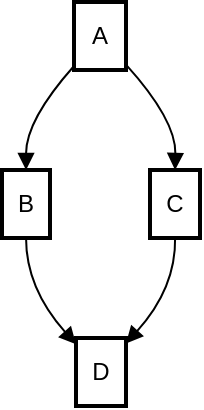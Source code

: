 <mxfile version="21.6.1" type="github">
  <diagram id="C5RBs43oDa-KdzZeNtuy" name="Page-1">
    <mxGraphModel dx="1434" dy="764" grid="1" gridSize="10" guides="1" tooltips="1" connect="1" arrows="1" fold="1" page="1" pageScale="1" pageWidth="827" pageHeight="1169" math="0" shadow="0">
      <root>
        <mxCell id="WIyWlLk6GJQsqaUBKTNV-0" />
        <mxCell id="WIyWlLk6GJQsqaUBKTNV-1" parent="WIyWlLk6GJQsqaUBKTNV-0" />
        <mxCell id="IfH2uEhnr56U0vIwc1G2-0" value="A" style="whiteSpace=wrap;strokeWidth=2;" vertex="1" parent="WIyWlLk6GJQsqaUBKTNV-1">
          <mxGeometry x="196" y="490" width="26" height="34" as="geometry" />
        </mxCell>
        <mxCell id="IfH2uEhnr56U0vIwc1G2-1" value="B" style="whiteSpace=wrap;strokeWidth=2;" vertex="1" parent="WIyWlLk6GJQsqaUBKTNV-1">
          <mxGeometry x="160" y="574" width="24" height="34" as="geometry" />
        </mxCell>
        <mxCell id="IfH2uEhnr56U0vIwc1G2-2" value="C" style="whiteSpace=wrap;strokeWidth=2;" vertex="1" parent="WIyWlLk6GJQsqaUBKTNV-1">
          <mxGeometry x="234" y="574" width="25" height="34" as="geometry" />
        </mxCell>
        <mxCell id="IfH2uEhnr56U0vIwc1G2-3" value="D" style="whiteSpace=wrap;strokeWidth=2;" vertex="1" parent="WIyWlLk6GJQsqaUBKTNV-1">
          <mxGeometry x="197" y="658" width="25" height="34" as="geometry" />
        </mxCell>
        <mxCell id="IfH2uEhnr56U0vIwc1G2-4" value="" style="curved=1;startArrow=none;endArrow=block;exitX=0.011;exitY=0.931;entryX=0.501;entryY=0;rounded=0;" edge="1" parent="WIyWlLk6GJQsqaUBKTNV-1" source="IfH2uEhnr56U0vIwc1G2-0" target="IfH2uEhnr56U0vIwc1G2-1">
          <mxGeometry relative="1" as="geometry">
            <Array as="points">
              <mxPoint x="172" y="549" />
            </Array>
          </mxGeometry>
        </mxCell>
        <mxCell id="IfH2uEhnr56U0vIwc1G2-5" value="" style="curved=1;startArrow=none;endArrow=block;exitX=1.011;exitY=0.931;entryX=0.502;entryY=0;rounded=0;" edge="1" parent="WIyWlLk6GJQsqaUBKTNV-1" source="IfH2uEhnr56U0vIwc1G2-0" target="IfH2uEhnr56U0vIwc1G2-2">
          <mxGeometry relative="1" as="geometry">
            <Array as="points">
              <mxPoint x="247" y="549" />
            </Array>
          </mxGeometry>
        </mxCell>
        <mxCell id="IfH2uEhnr56U0vIwc1G2-6" value="" style="curved=1;startArrow=none;endArrow=block;exitX=0.501;exitY=1;entryX=-0.008;entryY=0.086;rounded=0;" edge="1" parent="WIyWlLk6GJQsqaUBKTNV-1" source="IfH2uEhnr56U0vIwc1G2-1" target="IfH2uEhnr56U0vIwc1G2-3">
          <mxGeometry relative="1" as="geometry">
            <Array as="points">
              <mxPoint x="172" y="633" />
            </Array>
          </mxGeometry>
        </mxCell>
        <mxCell id="IfH2uEhnr56U0vIwc1G2-7" value="" style="curved=1;startArrow=none;endArrow=block;exitX=0.502;exitY=1;entryX=0.992;entryY=0.086;rounded=0;" edge="1" parent="WIyWlLk6GJQsqaUBKTNV-1" source="IfH2uEhnr56U0vIwc1G2-2" target="IfH2uEhnr56U0vIwc1G2-3">
          <mxGeometry relative="1" as="geometry">
            <Array as="points">
              <mxPoint x="247" y="633" />
            </Array>
          </mxGeometry>
        </mxCell>
      </root>
    </mxGraphModel>
  </diagram>
</mxfile>

